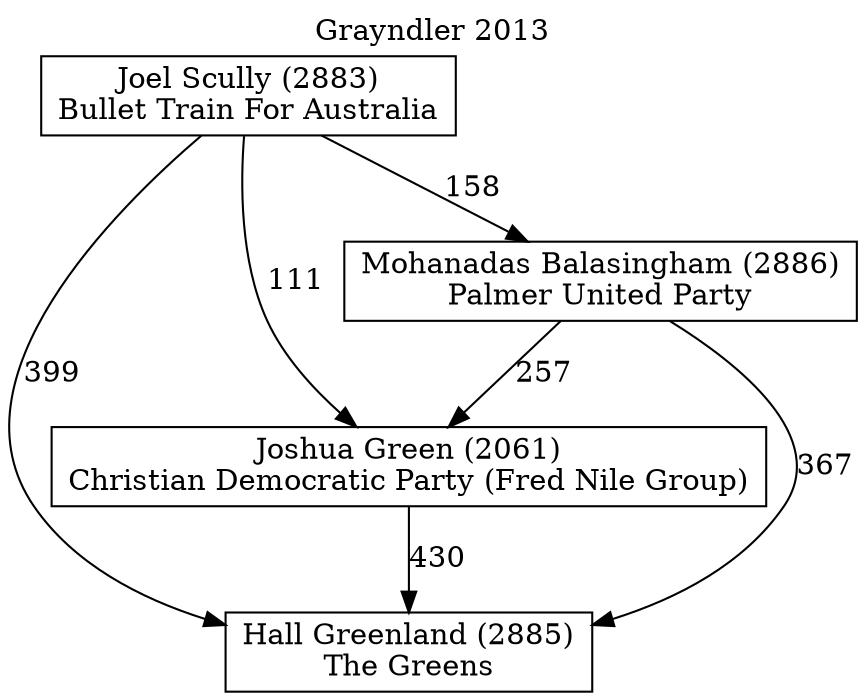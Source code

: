 // House preference flow
digraph "Hall Greenland (2885)_Grayndler_2013" {
	graph [label="Grayndler 2013" labelloc=t mclimit=10]
	node [shape=box]
	"Hall Greenland (2885)" [label="Hall Greenland (2885)
The Greens"]
	"Joel Scully (2883)" [label="Joel Scully (2883)
Bullet Train For Australia"]
	"Joshua Green (2061)" [label="Joshua Green (2061)
Christian Democratic Party (Fred Nile Group)"]
	"Mohanadas Balasingham (2886)" [label="Mohanadas Balasingham (2886)
Palmer United Party"]
	"Joel Scully (2883)" -> "Hall Greenland (2885)" [label=399]
	"Joel Scully (2883)" -> "Joshua Green (2061)" [label=111]
	"Joel Scully (2883)" -> "Mohanadas Balasingham (2886)" [label=158]
	"Joshua Green (2061)" -> "Hall Greenland (2885)" [label=430]
	"Mohanadas Balasingham (2886)" -> "Hall Greenland (2885)" [label=367]
	"Mohanadas Balasingham (2886)" -> "Joshua Green (2061)" [label=257]
}
